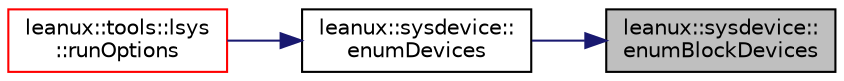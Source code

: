 digraph "leanux::sysdevice::enumBlockDevices"
{
 // LATEX_PDF_SIZE
  bgcolor="transparent";
  edge [fontname="Helvetica",fontsize="10",labelfontname="Helvetica",labelfontsize="10"];
  node [fontname="Helvetica",fontsize="10",shape=record];
  rankdir="RL";
  Node1 [label="leanux::sysdevice::\lenumBlockDevices",height=0.2,width=0.4,color="black", fillcolor="grey75", style="filled", fontcolor="black",tooltip="Enumerate all block devices."];
  Node1 -> Node2 [dir="back",color="midnightblue",fontsize="10",style="solid",fontname="Helvetica"];
  Node2 [label="leanux::sysdevice::\lenumDevices",height=0.2,width=0.4,color="black",URL="$namespaceleanux_1_1sysdevice.html#aa4d04a4d3dc09edd32e7aa6426bca203",tooltip="Enumerate all devices."];
  Node2 -> Node3 [dir="back",color="midnightblue",fontsize="10",style="solid",fontname="Helvetica"];
  Node3 [label="leanux::tools::lsys\l::runOptions",height=0.2,width=0.4,color="red",URL="$namespaceleanux_1_1tools_1_1lsys.html#a33a75c6955dcd3ac89c9a6f86a0a1337",tooltip="Run based on options."];
}
